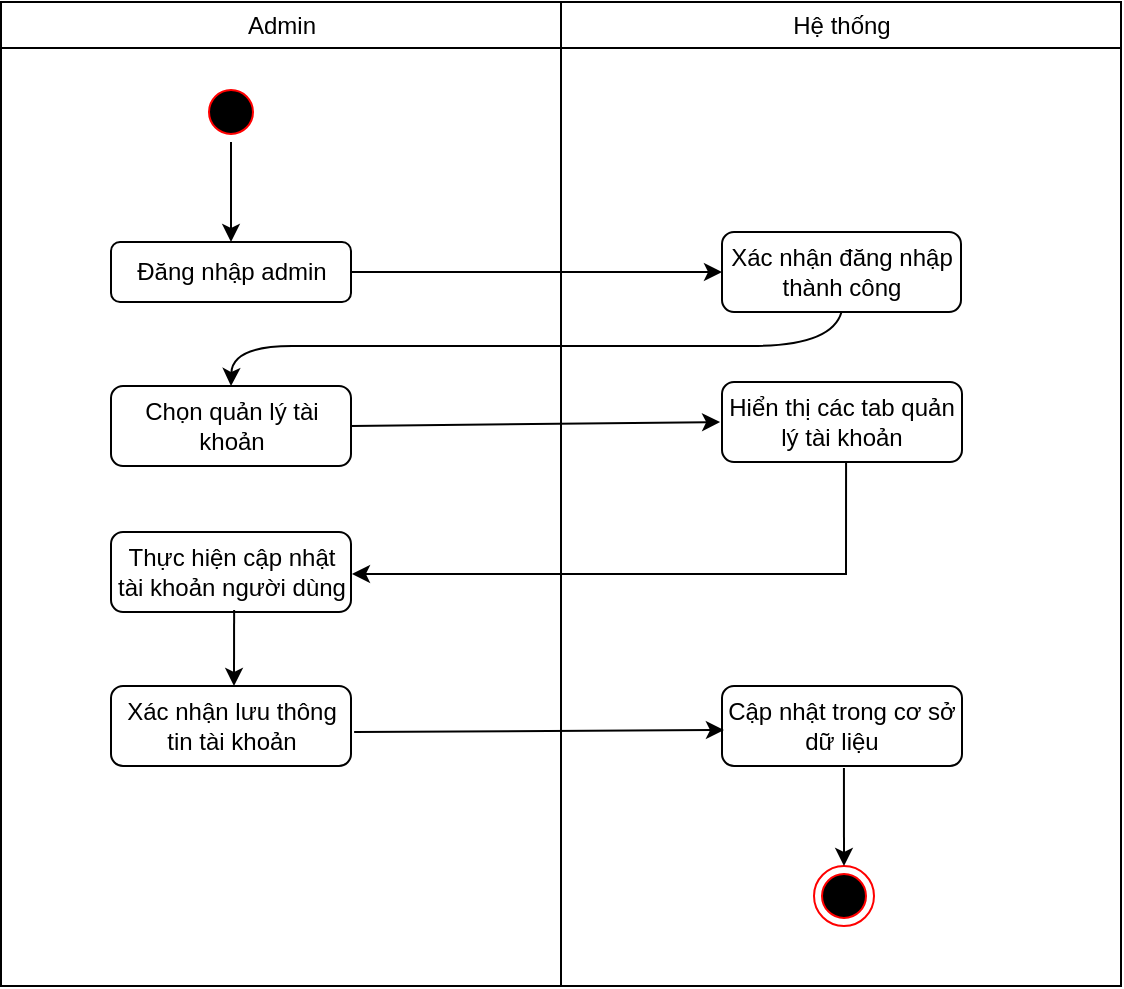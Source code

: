 <mxfile version="17.4.6" type="github"><diagram name="Page-1" id="e7e014a7-5840-1c2e-5031-d8a46d1fe8dd"><mxGraphModel dx="836" dy="494" grid="1" gridSize="10" guides="1" tooltips="1" connect="1" arrows="1" fold="1" page="1" pageScale="1" pageWidth="1169" pageHeight="826" background="none" math="0" shadow="0"><root><mxCell id="0"/><mxCell id="1" parent="0"/><mxCell id="2" value="Admin" style="swimlane;whiteSpace=wrap;fontStyle=0" parent="1" vertex="1"><mxGeometry x="164.5" y="128" width="280" height="492" as="geometry"/></mxCell><mxCell id="5" value="" style="ellipse;shape=startState;fillColor=#000000;strokeColor=#ff0000;" parent="2" vertex="1"><mxGeometry x="100" y="40" width="30" height="30" as="geometry"/></mxCell><mxCell id="i86bepWs2Cm8whGIE65p-43" value="Đăng nhập admin" style="rounded=1;whiteSpace=wrap;html=1;" parent="2" vertex="1"><mxGeometry x="55" y="120" width="120" height="30" as="geometry"/></mxCell><mxCell id="i86bepWs2Cm8whGIE65p-44" value="" style="endArrow=classic;html=1;rounded=0;exitX=0.5;exitY=1;exitDx=0;exitDy=0;entryX=0.5;entryY=0;entryDx=0;entryDy=0;" parent="2" source="5" target="i86bepWs2Cm8whGIE65p-43" edge="1"><mxGeometry width="50" height="50" relative="1" as="geometry"><mxPoint x="235.5" y="282" as="sourcePoint"/><mxPoint x="285.5" y="232" as="targetPoint"/></mxGeometry></mxCell><mxCell id="i86bepWs2Cm8whGIE65p-45" value="Chọn quản lý tài khoản" style="rounded=1;whiteSpace=wrap;html=1;" parent="2" vertex="1"><mxGeometry x="55" y="192" width="120" height="40" as="geometry"/></mxCell><mxCell id="i86bepWs2Cm8whGIE65p-49" value="Thực hiện cập nhật tài khoản người dùng" style="rounded=1;whiteSpace=wrap;html=1;" parent="2" vertex="1"><mxGeometry x="55" y="265" width="120" height="40" as="geometry"/></mxCell><mxCell id="i86bepWs2Cm8whGIE65p-51" value="Xác nhận lưu thông tin tài khoản" style="rounded=1;whiteSpace=wrap;html=1;" parent="2" vertex="1"><mxGeometry x="55" y="342" width="120" height="40" as="geometry"/></mxCell><mxCell id="i86bepWs2Cm8whGIE65p-52" value="" style="endArrow=classic;html=1;rounded=0;exitX=0.513;exitY=0.975;exitDx=0;exitDy=0;exitPerimeter=0;" parent="2" source="i86bepWs2Cm8whGIE65p-49" edge="1"><mxGeometry width="50" height="50" relative="1" as="geometry"><mxPoint x="235.5" y="372" as="sourcePoint"/><mxPoint x="116.5" y="342" as="targetPoint"/></mxGeometry></mxCell><mxCell id="3" value="Hệ thống" style="swimlane;whiteSpace=wrap;fontStyle=0" parent="1" vertex="1"><mxGeometry x="444.5" y="128" width="280" height="492" as="geometry"/></mxCell><mxCell id="26" value="" style="edgeStyle=elbowEdgeStyle;elbow=horizontal;verticalAlign=bottom;endArrow=open;endSize=8;strokeColor=#FF0000;endFill=1;rounded=0" parent="3" edge="1"><mxGeometry x="130" y="90" as="geometry"><mxPoint x="130" y="135" as="targetPoint"/><mxPoint x="147.5" y="135" as="sourcePoint"/></mxGeometry></mxCell><mxCell id="i86bepWs2Cm8whGIE65p-41" value="Xác nhận đăng nhập thành công" style="rounded=1;whiteSpace=wrap;html=1;" parent="3" vertex="1"><mxGeometry x="80.5" y="115" width="119.5" height="40" as="geometry"/></mxCell><mxCell id="i86bepWs2Cm8whGIE65p-47" value="Hiển thị các tab quản lý tài khoản" style="rounded=1;whiteSpace=wrap;html=1;" parent="3" vertex="1"><mxGeometry x="80.5" y="190" width="120" height="40" as="geometry"/></mxCell><mxCell id="i86bepWs2Cm8whGIE65p-53" value="Cập nhật trong cơ sở dữ liệu" style="rounded=1;whiteSpace=wrap;html=1;" parent="3" vertex="1"><mxGeometry x="80.5" y="342" width="120" height="40" as="geometry"/></mxCell><mxCell id="i86bepWs2Cm8whGIE65p-55" value="" style="ellipse;html=1;shape=endState;fillColor=#000000;strokeColor=#ff0000;" parent="3" vertex="1"><mxGeometry x="126.5" y="432" width="30" height="30" as="geometry"/></mxCell><mxCell id="i86bepWs2Cm8whGIE65p-56" value="" style="endArrow=classic;html=1;rounded=0;entryX=0.5;entryY=0;entryDx=0;entryDy=0;exitX=0.508;exitY=1.025;exitDx=0;exitDy=0;exitPerimeter=0;" parent="3" source="i86bepWs2Cm8whGIE65p-53" target="i86bepWs2Cm8whGIE65p-55" edge="1"><mxGeometry width="50" height="50" relative="1" as="geometry"><mxPoint x="-34.5" y="372" as="sourcePoint"/><mxPoint x="15.5" y="322" as="targetPoint"/></mxGeometry></mxCell><mxCell id="i86bepWs2Cm8whGIE65p-42" value="" style="endArrow=classic;html=1;rounded=0;entryX=0;entryY=0.5;entryDx=0;entryDy=0;exitX=1;exitY=0.5;exitDx=0;exitDy=0;" parent="1" source="i86bepWs2Cm8whGIE65p-43" target="i86bepWs2Cm8whGIE65p-41" edge="1"><mxGeometry width="50" height="50" relative="1" as="geometry"><mxPoint x="350" y="270" as="sourcePoint"/><mxPoint x="450" y="360" as="targetPoint"/></mxGeometry></mxCell><mxCell id="i86bepWs2Cm8whGIE65p-46" value="" style="curved=1;endArrow=classic;html=1;rounded=0;entryX=0.5;entryY=0;entryDx=0;entryDy=0;exitX=0.5;exitY=1;exitDx=0;exitDy=0;" parent="1" source="i86bepWs2Cm8whGIE65p-41" target="i86bepWs2Cm8whGIE65p-45" edge="1"><mxGeometry width="50" height="50" relative="1" as="geometry"><mxPoint x="400" y="410" as="sourcePoint"/><mxPoint x="450" y="360" as="targetPoint"/><Array as="points"><mxPoint x="580" y="300"/><mxPoint x="500" y="300"/><mxPoint x="400" y="300"/><mxPoint x="340" y="300"/><mxPoint x="280" y="300"/></Array></mxGeometry></mxCell><mxCell id="i86bepWs2Cm8whGIE65p-48" value="" style="endArrow=classic;html=1;rounded=0;exitX=1;exitY=0.5;exitDx=0;exitDy=0;entryX=-0.008;entryY=0.5;entryDx=0;entryDy=0;entryPerimeter=0;" parent="1" source="i86bepWs2Cm8whGIE65p-45" target="i86bepWs2Cm8whGIE65p-47" edge="1"><mxGeometry width="50" height="50" relative="1" as="geometry"><mxPoint x="400" y="410" as="sourcePoint"/><mxPoint x="450" y="360" as="targetPoint"/></mxGeometry></mxCell><mxCell id="i86bepWs2Cm8whGIE65p-50" value="" style="endArrow=classic;html=1;rounded=0;entryX=1.004;entryY=0.525;entryDx=0;entryDy=0;entryPerimeter=0;exitX=0.517;exitY=1;exitDx=0;exitDy=0;exitPerimeter=0;" parent="1" source="i86bepWs2Cm8whGIE65p-47" target="i86bepWs2Cm8whGIE65p-49" edge="1"><mxGeometry width="50" height="50" relative="1" as="geometry"><mxPoint x="400" y="420" as="sourcePoint"/><mxPoint x="450" y="370" as="targetPoint"/><Array as="points"><mxPoint x="587" y="414"/></Array></mxGeometry></mxCell><mxCell id="i86bepWs2Cm8whGIE65p-54" value="" style="endArrow=classic;html=1;rounded=0;exitX=1.013;exitY=0.575;exitDx=0;exitDy=0;exitPerimeter=0;entryX=0.008;entryY=0.55;entryDx=0;entryDy=0;entryPerimeter=0;" parent="1" source="i86bepWs2Cm8whGIE65p-51" target="i86bepWs2Cm8whGIE65p-53" edge="1"><mxGeometry width="50" height="50" relative="1" as="geometry"><mxPoint x="400" y="500" as="sourcePoint"/><mxPoint x="450" y="450" as="targetPoint"/></mxGeometry></mxCell></root></mxGraphModel></diagram></mxfile>